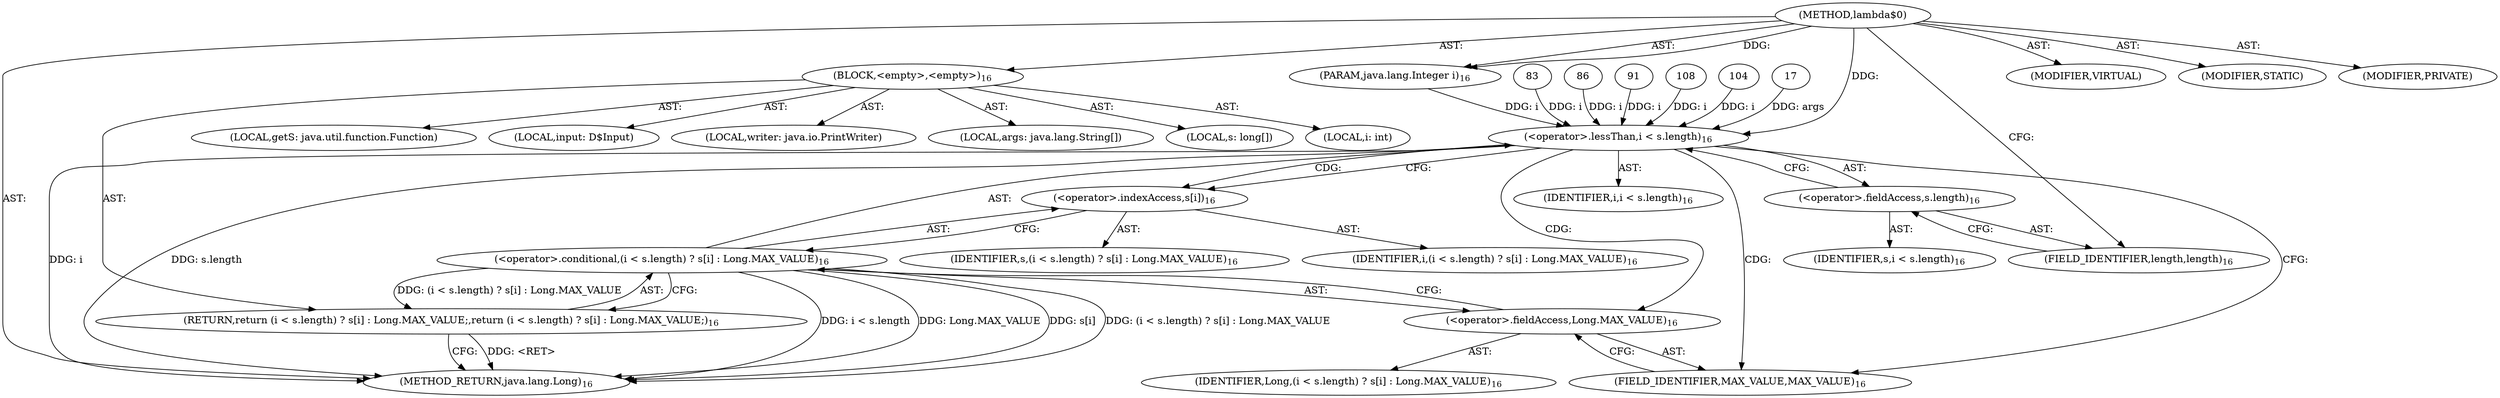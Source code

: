 digraph "lambda$0" {  
"347" [label = <(METHOD,lambda$0)> ]
"348" [label = <(PARAM,java.lang.Integer i)<SUB>16</SUB>> ]
"349" [label = <(BLOCK,&lt;empty&gt;,&lt;empty&gt;)<SUB>16</SUB>> ]
"350" [label = <(LOCAL,s: long[])> ]
"351" [label = <(LOCAL,i: int)> ]
"352" [label = <(LOCAL,getS: java.util.function.Function)> ]
"353" [label = <(LOCAL,input: D$Input)> ]
"354" [label = <(LOCAL,writer: java.io.PrintWriter)> ]
"355" [label = <(LOCAL,args: java.lang.String[])> ]
"356" [label = <(RETURN,return (i &lt; s.length) ? s[i] : Long.MAX_VALUE;,return (i &lt; s.length) ? s[i] : Long.MAX_VALUE;)<SUB>16</SUB>> ]
"357" [label = <(&lt;operator&gt;.conditional,(i &lt; s.length) ? s[i] : Long.MAX_VALUE)<SUB>16</SUB>> ]
"358" [label = <(&lt;operator&gt;.lessThan,i &lt; s.length)<SUB>16</SUB>> ]
"359" [label = <(IDENTIFIER,i,i &lt; s.length)<SUB>16</SUB>> ]
"360" [label = <(&lt;operator&gt;.fieldAccess,s.length)<SUB>16</SUB>> ]
"361" [label = <(IDENTIFIER,s,i &lt; s.length)<SUB>16</SUB>> ]
"362" [label = <(FIELD_IDENTIFIER,length,length)<SUB>16</SUB>> ]
"363" [label = <(&lt;operator&gt;.indexAccess,s[i])<SUB>16</SUB>> ]
"364" [label = <(IDENTIFIER,s,(i &lt; s.length) ? s[i] : Long.MAX_VALUE)<SUB>16</SUB>> ]
"365" [label = <(IDENTIFIER,i,(i &lt; s.length) ? s[i] : Long.MAX_VALUE)<SUB>16</SUB>> ]
"366" [label = <(&lt;operator&gt;.fieldAccess,Long.MAX_VALUE)<SUB>16</SUB>> ]
"367" [label = <(IDENTIFIER,Long,(i &lt; s.length) ? s[i] : Long.MAX_VALUE)<SUB>16</SUB>> ]
"368" [label = <(FIELD_IDENTIFIER,MAX_VALUE,MAX_VALUE)<SUB>16</SUB>> ]
"369" [label = <(METHOD_RETURN,java.lang.Long)<SUB>16</SUB>> ]
"370" [label = <(MODIFIER,VIRTUAL)> ]
"371" [label = <(MODIFIER,STATIC)> ]
"372" [label = <(MODIFIER,PRIVATE)> ]
  "347" -> "348"  [ label = "AST: "] 
  "347" -> "349"  [ label = "AST: "] 
  "347" -> "369"  [ label = "AST: "] 
  "347" -> "370"  [ label = "AST: "] 
  "347" -> "371"  [ label = "AST: "] 
  "347" -> "372"  [ label = "AST: "] 
  "349" -> "350"  [ label = "AST: "] 
  "349" -> "351"  [ label = "AST: "] 
  "349" -> "352"  [ label = "AST: "] 
  "349" -> "353"  [ label = "AST: "] 
  "349" -> "354"  [ label = "AST: "] 
  "349" -> "355"  [ label = "AST: "] 
  "349" -> "356"  [ label = "AST: "] 
  "356" -> "357"  [ label = "AST: "] 
  "357" -> "358"  [ label = "AST: "] 
  "357" -> "363"  [ label = "AST: "] 
  "357" -> "366"  [ label = "AST: "] 
  "358" -> "359"  [ label = "AST: "] 
  "358" -> "360"  [ label = "AST: "] 
  "360" -> "361"  [ label = "AST: "] 
  "360" -> "362"  [ label = "AST: "] 
  "363" -> "364"  [ label = "AST: "] 
  "363" -> "365"  [ label = "AST: "] 
  "366" -> "367"  [ label = "AST: "] 
  "366" -> "368"  [ label = "AST: "] 
  "356" -> "369"  [ label = "CFG: "] 
  "357" -> "356"  [ label = "CFG: "] 
  "358" -> "363"  [ label = "CFG: "] 
  "358" -> "368"  [ label = "CFG: "] 
  "363" -> "357"  [ label = "CFG: "] 
  "366" -> "357"  [ label = "CFG: "] 
  "360" -> "358"  [ label = "CFG: "] 
  "368" -> "366"  [ label = "CFG: "] 
  "362" -> "360"  [ label = "CFG: "] 
  "347" -> "362"  [ label = "CFG: "] 
  "356" -> "369"  [ label = "DDG: &lt;RET&gt;"] 
  "358" -> "369"  [ label = "DDG: i"] 
  "358" -> "369"  [ label = "DDG: s.length"] 
  "357" -> "369"  [ label = "DDG: i &lt; s.length"] 
  "357" -> "369"  [ label = "DDG: Long.MAX_VALUE"] 
  "357" -> "369"  [ label = "DDG: s[i]"] 
  "357" -> "369"  [ label = "DDG: (i &lt; s.length) ? s[i] : Long.MAX_VALUE"] 
  "347" -> "348"  [ label = "DDG: "] 
  "357" -> "356"  [ label = "DDG: (i &lt; s.length) ? s[i] : Long.MAX_VALUE"] 
  "83" -> "358"  [ label = "DDG: i"] 
  "86" -> "358"  [ label = "DDG: i"] 
  "91" -> "358"  [ label = "DDG: i"] 
  "108" -> "358"  [ label = "DDG: i"] 
  "104" -> "358"  [ label = "DDG: i"] 
  "17" -> "358"  [ label = "DDG: args"] 
  "348" -> "358"  [ label = "DDG: i"] 
  "347" -> "358"  [ label = "DDG: "] 
  "358" -> "368"  [ label = "CDG: "] 
  "358" -> "363"  [ label = "CDG: "] 
  "358" -> "366"  [ label = "CDG: "] 
}
